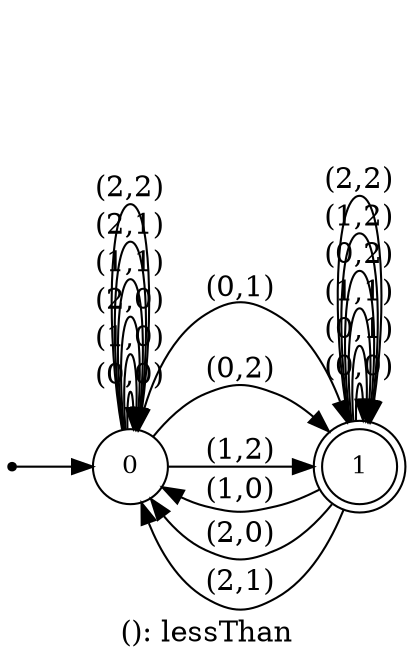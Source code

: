 digraph G {
label = "(): lessThan";
rankdir = LR;
node [shape = circle, label="0", fontsize=12]0;
node [shape = doublecircle, label="1", fontsize=12]1;
node [shape = point ]; qi
qi ->0;
0 -> 0[ label = "(0,0)"];
0 -> 0[ label = "(1,0)"];
0 -> 0[ label = "(2,0)"];
0 -> 1[ label = "(0,1)"];
0 -> 0[ label = "(1,1)"];
0 -> 0[ label = "(2,1)"];
0 -> 1[ label = "(0,2)"];
0 -> 1[ label = "(1,2)"];
0 -> 0[ label = "(2,2)"];
1 -> 1[ label = "(0,0)"];
1 -> 0[ label = "(1,0)"];
1 -> 0[ label = "(2,0)"];
1 -> 1[ label = "(0,1)"];
1 -> 1[ label = "(1,1)"];
1 -> 0[ label = "(2,1)"];
1 -> 1[ label = "(0,2)"];
1 -> 1[ label = "(1,2)"];
1 -> 1[ label = "(2,2)"];
}
